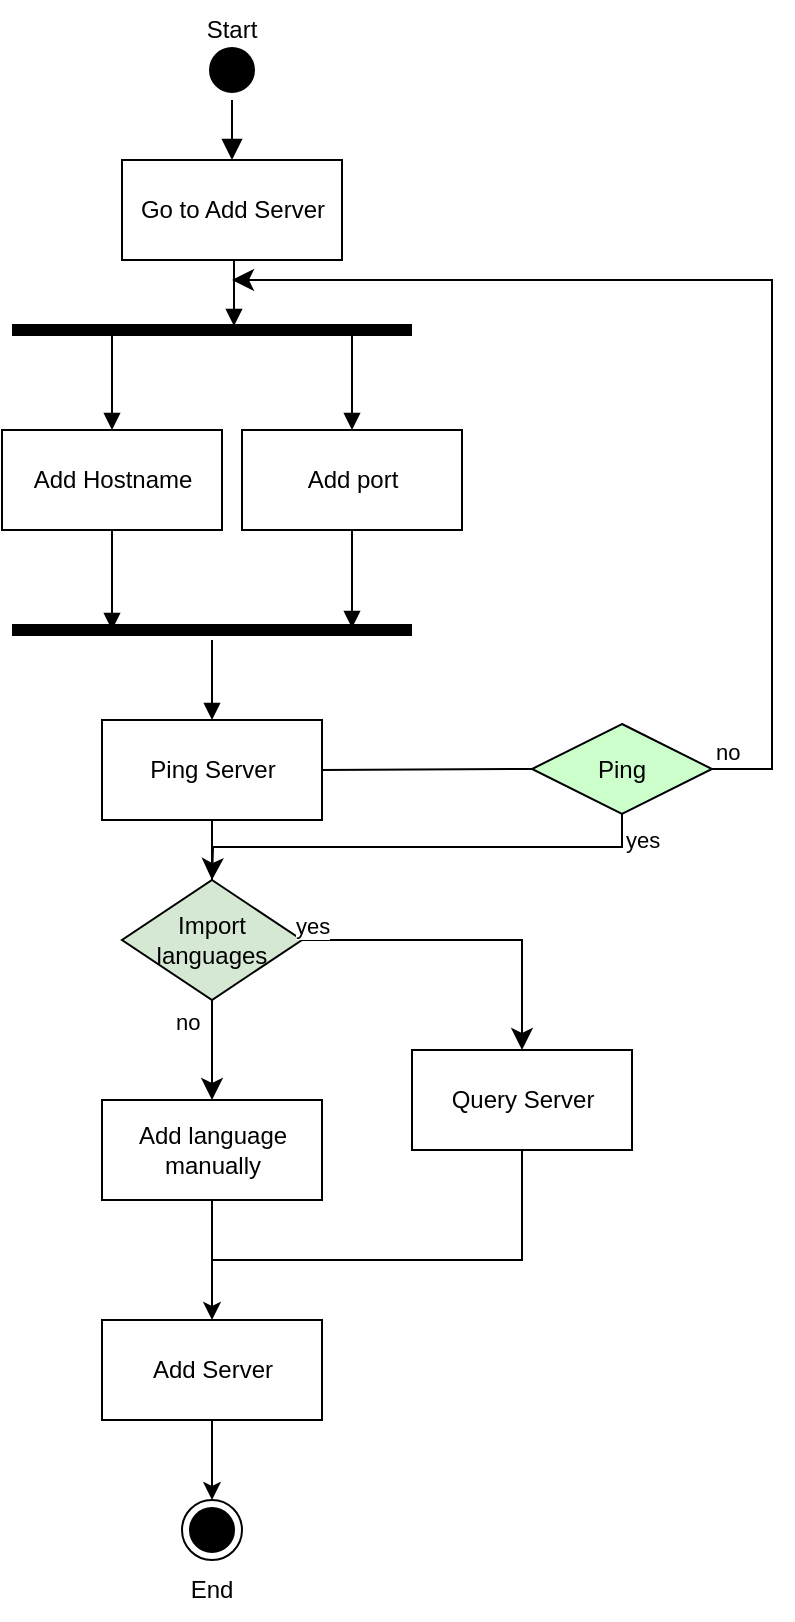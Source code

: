 <mxfile version="18.1.3" type="device"><diagram id="4zQc8ZDfow4EdQHdy5iT" name="Page-1"><mxGraphModel dx="868" dy="482" grid="1" gridSize="10" guides="1" tooltips="1" connect="1" arrows="1" fold="1" page="1" pageScale="1" pageWidth="850" pageHeight="1100" math="0" shadow="0"><root><mxCell id="0"/><mxCell id="1" parent="0"/><mxCell id="sjtfyPK0uRREu1dgIlmO-1" value="" style="ellipse;html=1;shape=startState;fillColor=#000000;strokeColor=#000000;" parent="1" vertex="1"><mxGeometry x="395" y="20" width="30" height="30" as="geometry"/></mxCell><mxCell id="sjtfyPK0uRREu1dgIlmO-2" value="" style="edgeStyle=orthogonalEdgeStyle;html=1;verticalAlign=bottom;endArrow=block;endSize=8;strokeColor=#000000;rounded=0;endFill=1;" parent="1" source="sjtfyPK0uRREu1dgIlmO-1" target="sjtfyPK0uRREu1dgIlmO-3" edge="1"><mxGeometry relative="1" as="geometry"><mxPoint x="410" y="110" as="targetPoint"/></mxGeometry></mxCell><mxCell id="sjtfyPK0uRREu1dgIlmO-13" style="edgeStyle=orthogonalEdgeStyle;rounded=0;orthogonalLoop=1;jettySize=auto;html=1;exitX=0.5;exitY=1;exitDx=0;exitDy=0;entryX=0.555;entryY=0.3;entryDx=0;entryDy=0;entryPerimeter=0;endArrow=block;endFill=1;strokeColor=#000000;" parent="1" source="sjtfyPK0uRREu1dgIlmO-3" target="sjtfyPK0uRREu1dgIlmO-12" edge="1"><mxGeometry relative="1" as="geometry"/></mxCell><mxCell id="sjtfyPK0uRREu1dgIlmO-3" value="Go to Add Server" style="html=1;strokeColor=#000000;" parent="1" vertex="1"><mxGeometry x="355" y="80" width="110" height="50" as="geometry"/></mxCell><mxCell id="sjtfyPK0uRREu1dgIlmO-17" style="edgeStyle=orthogonalEdgeStyle;rounded=0;orthogonalLoop=1;jettySize=auto;html=1;exitX=0.5;exitY=1;exitDx=0;exitDy=0;entryX=0.85;entryY=0.4;entryDx=0;entryDy=0;entryPerimeter=0;endArrow=block;endFill=1;strokeColor=#000000;" parent="1" source="sjtfyPK0uRREu1dgIlmO-7" target="sjtfyPK0uRREu1dgIlmO-10" edge="1"><mxGeometry relative="1" as="geometry"/></mxCell><mxCell id="sjtfyPK0uRREu1dgIlmO-7" value="Add port" style="html=1;strokeColor=#000000;" parent="1" vertex="1"><mxGeometry x="415" y="215" width="110" height="50" as="geometry"/></mxCell><mxCell id="sjtfyPK0uRREu1dgIlmO-16" style="edgeStyle=orthogonalEdgeStyle;rounded=0;orthogonalLoop=1;jettySize=auto;html=1;exitX=0.5;exitY=1;exitDx=0;exitDy=0;entryX=0.25;entryY=0.5;entryDx=0;entryDy=0;entryPerimeter=0;endArrow=block;endFill=1;strokeColor=#000000;" parent="1" source="sjtfyPK0uRREu1dgIlmO-8" target="sjtfyPK0uRREu1dgIlmO-10" edge="1"><mxGeometry relative="1" as="geometry"/></mxCell><mxCell id="sjtfyPK0uRREu1dgIlmO-8" value="Add Hostname" style="html=1;strokeColor=#000000;" parent="1" vertex="1"><mxGeometry x="295" y="215" width="110" height="50" as="geometry"/></mxCell><mxCell id="sjtfyPK0uRREu1dgIlmO-24" value="" style="edgeStyle=orthogonalEdgeStyle;rounded=0;orthogonalLoop=1;jettySize=auto;html=1;endArrow=block;endFill=1;strokeColor=#000000;" parent="1" source="sjtfyPK0uRREu1dgIlmO-10" target="sjtfyPK0uRREu1dgIlmO-23" edge="1"><mxGeometry relative="1" as="geometry"/></mxCell><mxCell id="sjtfyPK0uRREu1dgIlmO-10" value="" style="shape=line;html=1;strokeWidth=6;strokeColor=#000000;" parent="1" vertex="1"><mxGeometry x="300" y="310" width="200" height="10" as="geometry"/></mxCell><mxCell id="sjtfyPK0uRREu1dgIlmO-18" style="edgeStyle=orthogonalEdgeStyle;rounded=0;orthogonalLoop=1;jettySize=auto;html=1;exitX=0.25;exitY=0.5;exitDx=0;exitDy=0;exitPerimeter=0;entryX=0.5;entryY=0;entryDx=0;entryDy=0;endArrow=block;endFill=1;strokeColor=#000000;" parent="1" source="sjtfyPK0uRREu1dgIlmO-12" target="sjtfyPK0uRREu1dgIlmO-8" edge="1"><mxGeometry relative="1" as="geometry"/></mxCell><mxCell id="sjtfyPK0uRREu1dgIlmO-21" style="edgeStyle=orthogonalEdgeStyle;rounded=0;orthogonalLoop=1;jettySize=auto;html=1;exitX=0.75;exitY=0.5;exitDx=0;exitDy=0;exitPerimeter=0;endArrow=block;endFill=1;strokeColor=#000000;" parent="1" source="sjtfyPK0uRREu1dgIlmO-12" target="sjtfyPK0uRREu1dgIlmO-7" edge="1"><mxGeometry relative="1" as="geometry"><Array as="points"><mxPoint x="470" y="165"/></Array></mxGeometry></mxCell><mxCell id="sjtfyPK0uRREu1dgIlmO-12" value="" style="shape=line;html=1;strokeWidth=6;strokeColor=#000000;" parent="1" vertex="1"><mxGeometry x="300" y="160" width="200" height="10" as="geometry"/></mxCell><mxCell id="sjtfyPK0uRREu1dgIlmO-37" style="edgeStyle=none;rounded=0;orthogonalLoop=1;jettySize=auto;html=1;exitX=0.5;exitY=1;exitDx=0;exitDy=0;entryX=0.5;entryY=0;entryDx=0;entryDy=0;endArrow=classic;endFill=1;strokeColor=#000000;" parent="1" source="sjtfyPK0uRREu1dgIlmO-22" target="sjtfyPK0uRREu1dgIlmO-36" edge="1"><mxGeometry relative="1" as="geometry"/></mxCell><mxCell id="sjtfyPK0uRREu1dgIlmO-22" value="Add language &lt;br&gt;manually" style="html=1;strokeColor=#000000;" parent="1" vertex="1"><mxGeometry x="345" y="550" width="110" height="50" as="geometry"/></mxCell><mxCell id="sjtfyPK0uRREu1dgIlmO-25" value="Ping" style="rhombus;whiteSpace=wrap;html=1;fillColor=#CCFFCC;strokeColor=#000000;" parent="1" vertex="1"><mxGeometry x="560" y="362" width="90" height="45" as="geometry"/></mxCell><mxCell id="sjtfyPK0uRREu1dgIlmO-26" value="no" style="edgeStyle=orthogonalEdgeStyle;html=1;align=left;verticalAlign=bottom;endArrow=classic;endSize=8;strokeColor=#000000;rounded=0;endFill=1;" parent="1" source="sjtfyPK0uRREu1dgIlmO-25" edge="1"><mxGeometry x="-1" relative="1" as="geometry"><mxPoint x="410" y="140" as="targetPoint"/><Array as="points"><mxPoint x="680" y="385"/><mxPoint x="680" y="140"/></Array></mxGeometry></mxCell><mxCell id="sjtfyPK0uRREu1dgIlmO-27" value="yes" style="edgeStyle=orthogonalEdgeStyle;html=1;align=left;verticalAlign=top;endArrow=classic;endSize=8;strokeColor=#000000;rounded=0;entryX=0.5;entryY=0;entryDx=0;entryDy=0;exitX=0.5;exitY=1;exitDx=0;exitDy=0;endFill=1;" parent="1" source="sjtfyPK0uRREu1dgIlmO-25" edge="1"><mxGeometry x="-1" relative="1" as="geometry"><mxPoint x="400" y="440" as="targetPoint"/></mxGeometry></mxCell><mxCell id="sjtfyPK0uRREu1dgIlmO-30" style="edgeStyle=none;rounded=0;orthogonalLoop=1;jettySize=auto;html=1;exitX=0.5;exitY=1;exitDx=0;exitDy=0;endArrow=none;endFill=0;strokeColor=#000000;" parent="1" source="sjtfyPK0uRREu1dgIlmO-23" edge="1"><mxGeometry relative="1" as="geometry"><mxPoint x="400" y="440" as="targetPoint"/></mxGeometry></mxCell><mxCell id="sjtfyPK0uRREu1dgIlmO-31" style="edgeStyle=none;rounded=0;orthogonalLoop=1;jettySize=auto;html=1;exitX=1;exitY=0.5;exitDx=0;exitDy=0;entryX=0;entryY=0.5;entryDx=0;entryDy=0;endArrow=none;endFill=0;strokeColor=#000000;" parent="1" source="sjtfyPK0uRREu1dgIlmO-23" target="sjtfyPK0uRREu1dgIlmO-25" edge="1"><mxGeometry relative="1" as="geometry"/></mxCell><mxCell id="sjtfyPK0uRREu1dgIlmO-23" value="Ping Server" style="html=1;strokeColor=#000000;" parent="1" vertex="1"><mxGeometry x="345" y="360" width="110" height="50" as="geometry"/></mxCell><mxCell id="sjtfyPK0uRREu1dgIlmO-32" value="Import languages" style="rhombus;whiteSpace=wrap;html=1;fillColor=#d5e8d4;strokeColor=#000000;" parent="1" vertex="1"><mxGeometry x="355" y="440" width="90" height="60" as="geometry"/></mxCell><mxCell id="sjtfyPK0uRREu1dgIlmO-33" value="no" style="edgeStyle=orthogonalEdgeStyle;html=1;align=left;verticalAlign=bottom;endArrow=classic;endSize=8;strokeColor=#000000;rounded=0;fillColor=#d5e8d4;endFill=1;entryX=0.5;entryY=0;entryDx=0;entryDy=0;" parent="1" source="sjtfyPK0uRREu1dgIlmO-32" target="sjtfyPK0uRREu1dgIlmO-35" edge="1"><mxGeometry x="-1" y="-82" relative="1" as="geometry"><mxPoint x="510" y="530" as="targetPoint"/><mxPoint x="-65" y="-32" as="offset"/></mxGeometry></mxCell><mxCell id="sjtfyPK0uRREu1dgIlmO-34" value="yes" style="edgeStyle=orthogonalEdgeStyle;html=1;align=left;verticalAlign=top;endArrow=classic;endSize=8;strokeColor=#000000;rounded=0;fillColor=#d5e8d4;endFill=1;entryX=0.5;entryY=0;entryDx=0;entryDy=0;" parent="1" source="sjtfyPK0uRREu1dgIlmO-32" target="sjtfyPK0uRREu1dgIlmO-22" edge="1"><mxGeometry x="-1" y="64" relative="1" as="geometry"><mxPoint x="370" y="610" as="targetPoint"/><mxPoint x="-24" y="-50" as="offset"/></mxGeometry></mxCell><mxCell id="sjtfyPK0uRREu1dgIlmO-38" style="edgeStyle=none;rounded=0;orthogonalLoop=1;jettySize=auto;html=1;exitX=0.5;exitY=1;exitDx=0;exitDy=0;endArrow=none;endFill=0;strokeColor=#000000;" parent="1" source="sjtfyPK0uRREu1dgIlmO-35" edge="1"><mxGeometry relative="1" as="geometry"><mxPoint x="400" y="630" as="targetPoint"/><Array as="points"><mxPoint x="555" y="630"/></Array></mxGeometry></mxCell><mxCell id="sjtfyPK0uRREu1dgIlmO-35" value="Query Server" style="html=1;strokeColor=#000000;" parent="1" vertex="1"><mxGeometry x="500" y="525" width="110" height="50" as="geometry"/></mxCell><mxCell id="sjtfyPK0uRREu1dgIlmO-40" style="edgeStyle=none;rounded=0;orthogonalLoop=1;jettySize=auto;html=1;exitX=0.5;exitY=1;exitDx=0;exitDy=0;entryX=0.5;entryY=0;entryDx=0;entryDy=0;endArrow=classic;endFill=1;strokeColor=#000000;" parent="1" source="sjtfyPK0uRREu1dgIlmO-36" target="sjtfyPK0uRREu1dgIlmO-39" edge="1"><mxGeometry relative="1" as="geometry"/></mxCell><mxCell id="sjtfyPK0uRREu1dgIlmO-36" value="Add Server" style="html=1;strokeColor=#000000;" parent="1" vertex="1"><mxGeometry x="345" y="660" width="110" height="50" as="geometry"/></mxCell><mxCell id="sjtfyPK0uRREu1dgIlmO-39" value="" style="ellipse;html=1;shape=endState;fillColor=#000000;strokeColor=#000000;" parent="1" vertex="1"><mxGeometry x="385" y="750" width="30" height="30" as="geometry"/></mxCell><mxCell id="sjtfyPK0uRREu1dgIlmO-41" value="Start" style="text;html=1;strokeColor=none;fillColor=none;align=center;verticalAlign=middle;whiteSpace=wrap;rounded=0;" parent="1" vertex="1"><mxGeometry x="380" width="60" height="30" as="geometry"/></mxCell><mxCell id="sjtfyPK0uRREu1dgIlmO-42" value="End" style="text;html=1;strokeColor=none;fillColor=none;align=center;verticalAlign=middle;whiteSpace=wrap;rounded=0;" parent="1" vertex="1"><mxGeometry x="370" y="780" width="60" height="30" as="geometry"/></mxCell></root></mxGraphModel></diagram></mxfile>